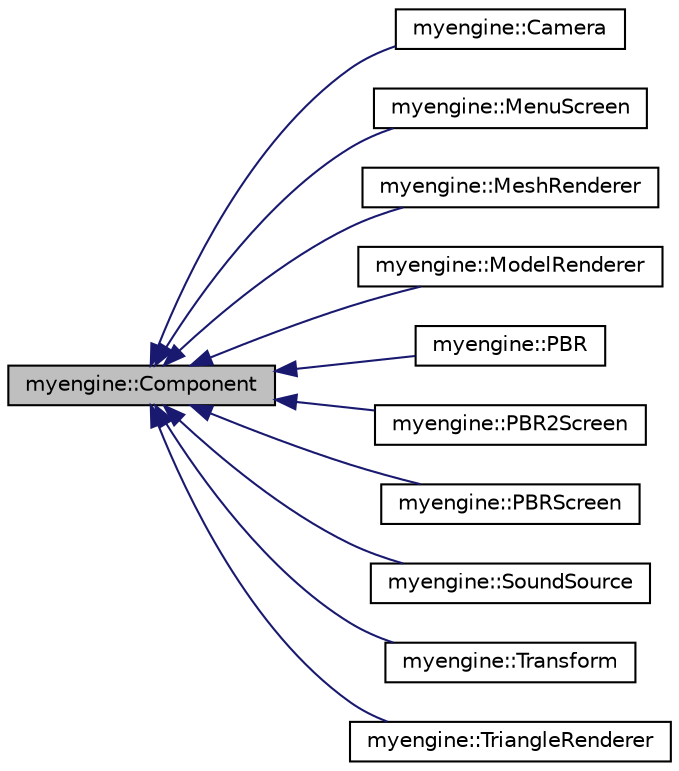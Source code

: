 digraph "myengine::Component"
{
 // LATEX_PDF_SIZE
  edge [fontname="Helvetica",fontsize="10",labelfontname="Helvetica",labelfontsize="10"];
  node [fontname="Helvetica",fontsize="10",shape=record];
  rankdir="LR";
  Node1 [label="myengine::Component",height=0.2,width=0.4,color="black", fillcolor="grey75", style="filled", fontcolor="black",tooltip=" "];
  Node1 -> Node2 [dir="back",color="midnightblue",fontsize="10",style="solid",fontname="Helvetica"];
  Node2 [label="myengine::Camera",height=0.2,width=0.4,color="black", fillcolor="white", style="filled",URL="$structmyengine_1_1_camera.html",tooltip=" "];
  Node1 -> Node3 [dir="back",color="midnightblue",fontsize="10",style="solid",fontname="Helvetica"];
  Node3 [label="myengine::MenuScreen",height=0.2,width=0.4,color="black", fillcolor="white", style="filled",URL="$structmyengine_1_1_menu_screen.html",tooltip=" "];
  Node1 -> Node4 [dir="back",color="midnightblue",fontsize="10",style="solid",fontname="Helvetica"];
  Node4 [label="myengine::MeshRenderer",height=0.2,width=0.4,color="black", fillcolor="white", style="filled",URL="$structmyengine_1_1_mesh_renderer.html",tooltip=" "];
  Node1 -> Node5 [dir="back",color="midnightblue",fontsize="10",style="solid",fontname="Helvetica"];
  Node5 [label="myengine::ModelRenderer",height=0.2,width=0.4,color="black", fillcolor="white", style="filled",URL="$structmyengine_1_1_model_renderer.html",tooltip=" "];
  Node1 -> Node6 [dir="back",color="midnightblue",fontsize="10",style="solid",fontname="Helvetica"];
  Node6 [label="myengine::PBR",height=0.2,width=0.4,color="black", fillcolor="white", style="filled",URL="$structmyengine_1_1_p_b_r.html",tooltip=" "];
  Node1 -> Node7 [dir="back",color="midnightblue",fontsize="10",style="solid",fontname="Helvetica"];
  Node7 [label="myengine::PBR2Screen",height=0.2,width=0.4,color="black", fillcolor="white", style="filled",URL="$structmyengine_1_1_p_b_r2_screen.html",tooltip=" "];
  Node1 -> Node8 [dir="back",color="midnightblue",fontsize="10",style="solid",fontname="Helvetica"];
  Node8 [label="myengine::PBRScreen",height=0.2,width=0.4,color="black", fillcolor="white", style="filled",URL="$structmyengine_1_1_p_b_r_screen.html",tooltip=" "];
  Node1 -> Node9 [dir="back",color="midnightblue",fontsize="10",style="solid",fontname="Helvetica"];
  Node9 [label="myengine::SoundSource",height=0.2,width=0.4,color="black", fillcolor="white", style="filled",URL="$structmyengine_1_1_sound_source.html",tooltip=" "];
  Node1 -> Node10 [dir="back",color="midnightblue",fontsize="10",style="solid",fontname="Helvetica"];
  Node10 [label="myengine::Transform",height=0.2,width=0.4,color="black", fillcolor="white", style="filled",URL="$structmyengine_1_1_transform.html",tooltip=" "];
  Node1 -> Node11 [dir="back",color="midnightblue",fontsize="10",style="solid",fontname="Helvetica"];
  Node11 [label="myengine::TriangleRenderer",height=0.2,width=0.4,color="black", fillcolor="white", style="filled",URL="$structmyengine_1_1_triangle_renderer.html",tooltip=" "];
}
